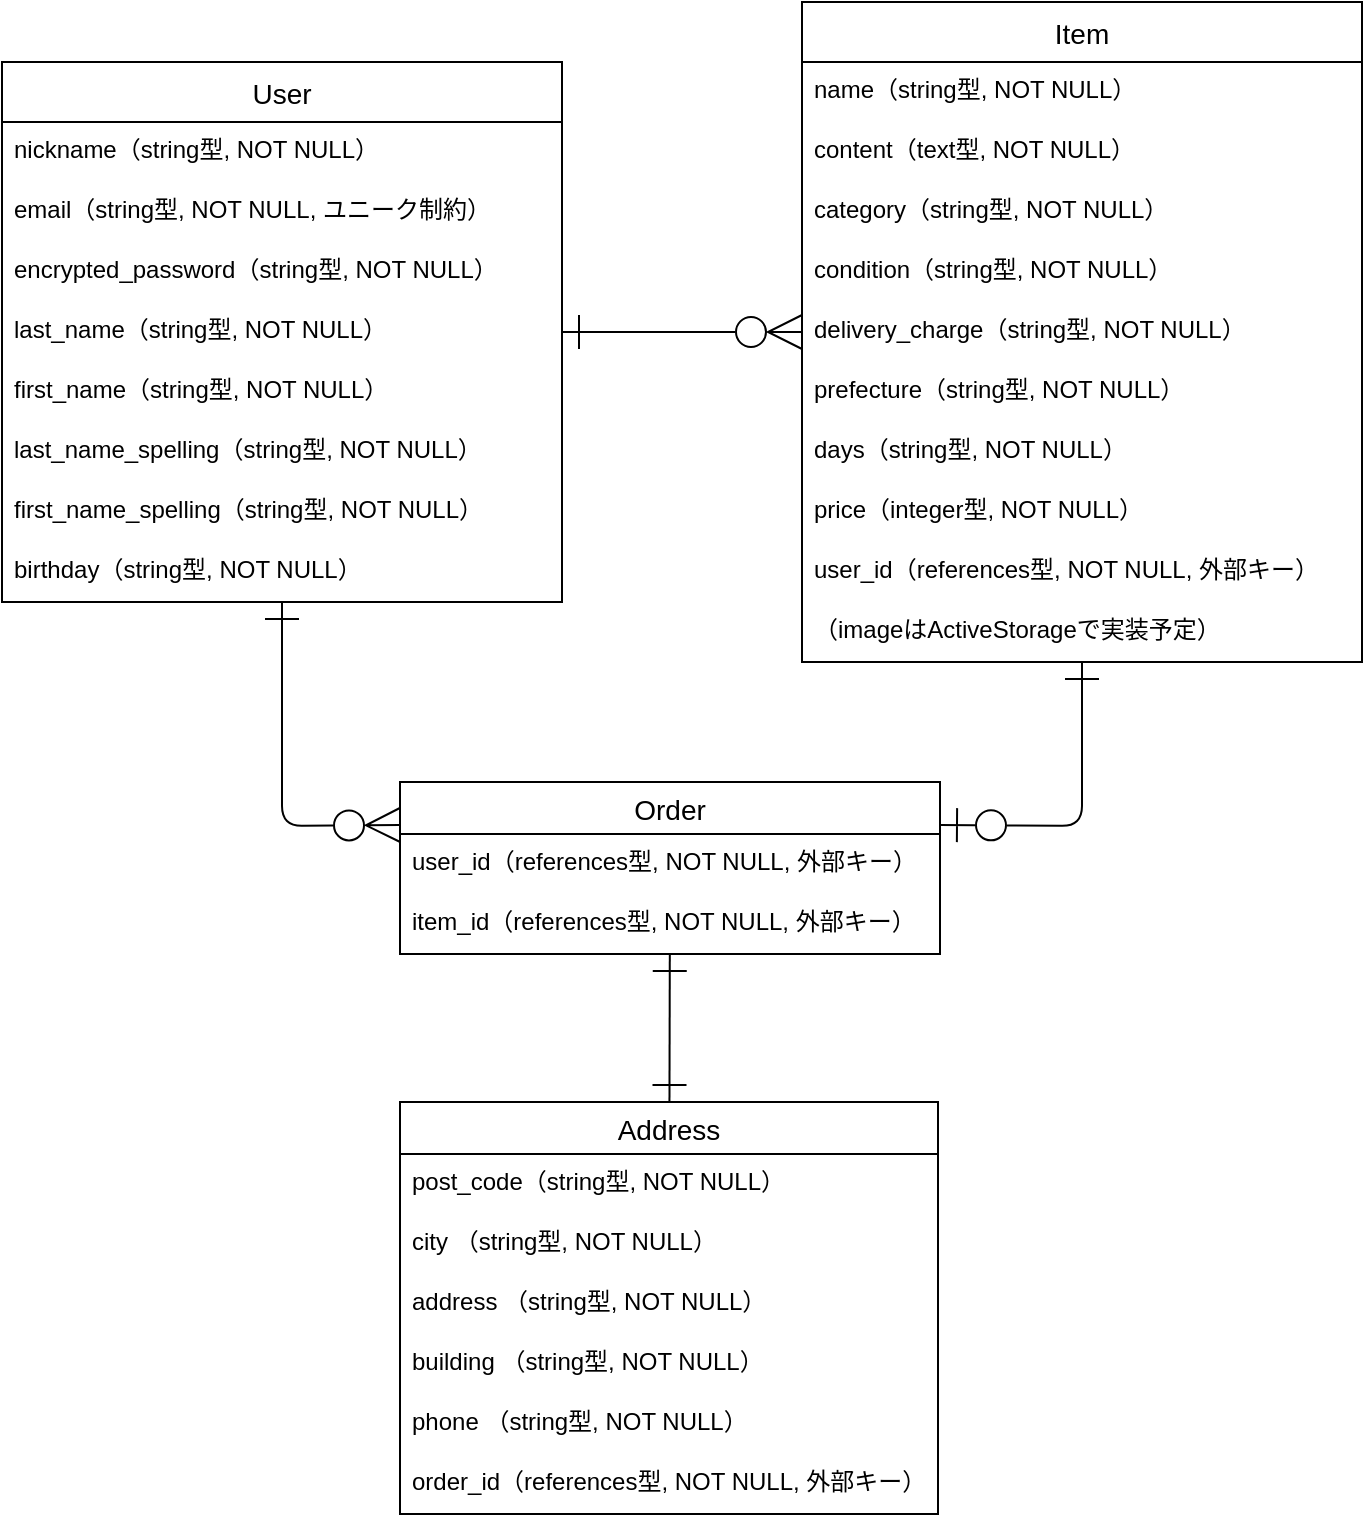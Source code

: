 <mxfile>
    <diagram id="fqnEaQaypZR6LJsTkmAP" name="ページ1">
        <mxGraphModel dx="855" dy="680" grid="1" gridSize="10" guides="1" tooltips="1" connect="1" arrows="1" fold="1" page="1" pageScale="1" pageWidth="827" pageHeight="1169" math="0" shadow="0">
            <root>
                <mxCell id="0"/>
                <mxCell id="1" parent="0"/>
                <mxCell id="93" value="" style="edgeStyle=none;rounded=1;html=1;startArrow=ERone;startFill=0;endArrow=ERone;endFill=0;targetPerimeterSpacing=0;strokeWidth=1;endSize=15;startSize=15;" edge="1" parent="1" source="45" target="91">
                    <mxGeometry relative="1" as="geometry"/>
                </mxCell>
                <mxCell id="45" value="Order" style="swimlane;fontStyle=0;childLayout=stackLayout;horizontal=1;startSize=26;horizontalStack=0;resizeParent=1;resizeParentMax=0;resizeLast=0;collapsible=1;marginBottom=0;align=center;fontSize=14;" vertex="1" parent="1">
                    <mxGeometry x="279" y="440" width="270" height="86" as="geometry"/>
                </mxCell>
                <mxCell id="106" value="user_id（references型, NOT NULL, 外部キー）" style="text;strokeColor=none;fillColor=none;spacingLeft=4;spacingRight=4;overflow=hidden;rotatable=0;points=[[0,0.5],[1,0.5]];portConstraint=eastwest;fontSize=12;" vertex="1" parent="45">
                    <mxGeometry y="26" width="270" height="30" as="geometry"/>
                </mxCell>
                <mxCell id="46" value="item_id（references型, NOT NULL, 外部キー）" style="text;strokeColor=none;fillColor=none;spacingLeft=4;spacingRight=4;overflow=hidden;rotatable=0;points=[[0,0.5],[1,0.5]];portConstraint=eastwest;fontSize=12;" vertex="1" parent="45">
                    <mxGeometry y="56" width="270" height="30" as="geometry"/>
                </mxCell>
                <mxCell id="87" value="" style="edgeStyle=none;html=1;startArrow=ERone;startFill=0;endArrow=ERzeroToMany;endFill=0;strokeWidth=1;targetPerimeterSpacing=0;rounded=1;jumpSize=8;sourcePerimeterSpacing=0;endSize=15;startSize=15;" edge="1" parent="1" source="49" target="78">
                    <mxGeometry relative="1" as="geometry"/>
                </mxCell>
                <mxCell id="105" style="edgeStyle=none;rounded=1;jumpSize=6;html=1;entryX=0;entryY=0.25;entryDx=0;entryDy=0;startArrow=ERone;startFill=0;endArrow=ERzeroToMany;endFill=0;startSize=15;endSize=15;sourcePerimeterSpacing=0;targetPerimeterSpacing=0;strokeWidth=1;" edge="1" parent="1" source="49" target="45">
                    <mxGeometry relative="1" as="geometry">
                        <Array as="points">
                            <mxPoint x="220" y="462"/>
                        </Array>
                    </mxGeometry>
                </mxCell>
                <mxCell id="49" value="User" style="swimlane;fontStyle=0;childLayout=stackLayout;horizontal=1;startSize=30;horizontalStack=0;resizeParent=1;resizeParentMax=0;resizeLast=0;collapsible=1;marginBottom=0;align=center;fontSize=14;" vertex="1" parent="1">
                    <mxGeometry x="80" y="80" width="280" height="270" as="geometry">
                        <mxRectangle x="120" y="40" width="60" height="26" as="alternateBounds"/>
                    </mxGeometry>
                </mxCell>
                <mxCell id="50" value="nickname（string型, NOT NULL）" style="text;strokeColor=none;fillColor=none;spacingLeft=4;spacingRight=4;overflow=hidden;rotatable=0;points=[[0,0.5],[1,0.5]];portConstraint=eastwest;fontSize=12;" vertex="1" parent="49">
                    <mxGeometry y="30" width="280" height="30" as="geometry"/>
                </mxCell>
                <mxCell id="66" value="email（string型, NOT NULL, ユニーク制約）" style="text;strokeColor=none;fillColor=none;spacingLeft=4;spacingRight=4;overflow=hidden;rotatable=0;points=[[0,0.5],[1,0.5]];portConstraint=eastwest;fontSize=12;" vertex="1" parent="49">
                    <mxGeometry y="60" width="280" height="30" as="geometry"/>
                </mxCell>
                <mxCell id="65" value="encrypted_password（string型, NOT NULL）" style="text;strokeColor=none;fillColor=none;spacingLeft=4;spacingRight=4;overflow=hidden;rotatable=0;points=[[0,0.5],[1,0.5]];portConstraint=eastwest;fontSize=12;" vertex="1" parent="49">
                    <mxGeometry y="90" width="280" height="30" as="geometry"/>
                </mxCell>
                <mxCell id="67" value="last_name（string型, NOT NULL）" style="text;strokeColor=none;fillColor=none;spacingLeft=4;spacingRight=4;overflow=hidden;rotatable=0;points=[[0,0.5],[1,0.5]];portConstraint=eastwest;fontSize=12;" vertex="1" parent="49">
                    <mxGeometry y="120" width="280" height="30" as="geometry"/>
                </mxCell>
                <mxCell id="68" value="first_name（string型, NOT NULL）" style="text;strokeColor=none;fillColor=none;spacingLeft=4;spacingRight=4;overflow=hidden;rotatable=0;points=[[0,0.5],[1,0.5]];portConstraint=eastwest;fontSize=12;" vertex="1" parent="49">
                    <mxGeometry y="150" width="280" height="30" as="geometry"/>
                </mxCell>
                <mxCell id="69" value="last_name_spelling（string型, NOT NULL）" style="text;strokeColor=none;fillColor=none;spacingLeft=4;spacingRight=4;overflow=hidden;rotatable=0;points=[[0,0.5],[1,0.5]];portConstraint=eastwest;fontSize=12;" vertex="1" parent="49">
                    <mxGeometry y="180" width="280" height="30" as="geometry"/>
                </mxCell>
                <mxCell id="70" value="first_name_spelling（string型, NOT NULL）" style="text;strokeColor=none;fillColor=none;spacingLeft=4;spacingRight=4;overflow=hidden;rotatable=0;points=[[0,0.5],[1,0.5]];portConstraint=eastwest;fontSize=12;" vertex="1" parent="49">
                    <mxGeometry y="210" width="280" height="30" as="geometry"/>
                </mxCell>
                <mxCell id="51" value="birthday（string型, NOT NULL）" style="text;strokeColor=none;fillColor=none;spacingLeft=4;spacingRight=4;overflow=hidden;rotatable=0;points=[[0,0.5],[1,0.5]];portConstraint=eastwest;fontSize=12;" vertex="1" parent="49">
                    <mxGeometry y="240" width="280" height="30" as="geometry"/>
                </mxCell>
                <mxCell id="101" style="edgeStyle=none;rounded=1;html=1;entryX=1;entryY=0.25;entryDx=0;entryDy=0;startArrow=ERone;startFill=0;endArrow=ERzeroToOne;endFill=0;targetPerimeterSpacing=0;strokeWidth=1;endSize=15;startSize=15;" edge="1" parent="1" source="78" target="45">
                    <mxGeometry relative="1" as="geometry">
                        <Array as="points">
                            <mxPoint x="620" y="462"/>
                        </Array>
                    </mxGeometry>
                </mxCell>
                <mxCell id="78" value="Item" style="swimlane;fontStyle=0;childLayout=stackLayout;horizontal=1;startSize=30;horizontalStack=0;resizeParent=1;resizeParentMax=0;resizeLast=0;collapsible=1;marginBottom=0;align=center;fontSize=14;" vertex="1" parent="1">
                    <mxGeometry x="480" y="50" width="280" height="330" as="geometry">
                        <mxRectangle x="120" y="40" width="60" height="26" as="alternateBounds"/>
                    </mxGeometry>
                </mxCell>
                <mxCell id="80" value="name（string型, NOT NULL）" style="text;strokeColor=none;fillColor=none;spacingLeft=4;spacingRight=4;overflow=hidden;rotatable=0;points=[[0,0.5],[1,0.5]];portConstraint=eastwest;fontSize=12;" vertex="1" parent="78">
                    <mxGeometry y="30" width="280" height="30" as="geometry"/>
                </mxCell>
                <mxCell id="81" value="content（text型, NOT NULL）" style="text;strokeColor=none;fillColor=none;spacingLeft=4;spacingRight=4;overflow=hidden;rotatable=0;points=[[0,0.5],[1,0.5]];portConstraint=eastwest;fontSize=12;" vertex="1" parent="78">
                    <mxGeometry y="60" width="280" height="30" as="geometry"/>
                </mxCell>
                <mxCell id="82" value="category（string型, NOT NULL）" style="text;strokeColor=none;fillColor=none;spacingLeft=4;spacingRight=4;overflow=hidden;rotatable=0;points=[[0,0.5],[1,0.5]];portConstraint=eastwest;fontSize=12;" vertex="1" parent="78">
                    <mxGeometry y="90" width="280" height="30" as="geometry"/>
                </mxCell>
                <mxCell id="83" value="condition（string型, NOT NULL）" style="text;strokeColor=none;fillColor=none;spacingLeft=4;spacingRight=4;overflow=hidden;rotatable=0;points=[[0,0.5],[1,0.5]];portConstraint=eastwest;fontSize=12;" vertex="1" parent="78">
                    <mxGeometry y="120" width="280" height="30" as="geometry"/>
                </mxCell>
                <mxCell id="84" value="delivery_charge（string型, NOT NULL）" style="text;strokeColor=none;fillColor=none;spacingLeft=4;spacingRight=4;overflow=hidden;rotatable=0;points=[[0,0.5],[1,0.5]];portConstraint=eastwest;fontSize=12;" vertex="1" parent="78">
                    <mxGeometry y="150" width="280" height="30" as="geometry"/>
                </mxCell>
                <mxCell id="85" value="prefecture（string型, NOT NULL）" style="text;strokeColor=none;fillColor=none;spacingLeft=4;spacingRight=4;overflow=hidden;rotatable=0;points=[[0,0.5],[1,0.5]];portConstraint=eastwest;fontSize=12;" vertex="1" parent="78">
                    <mxGeometry y="180" width="280" height="30" as="geometry"/>
                </mxCell>
                <mxCell id="90" value="days（string型, NOT NULL）" style="text;strokeColor=none;fillColor=none;spacingLeft=4;spacingRight=4;overflow=hidden;rotatable=0;points=[[0,0.5],[1,0.5]];portConstraint=eastwest;fontSize=12;" vertex="1" parent="78">
                    <mxGeometry y="210" width="280" height="30" as="geometry"/>
                </mxCell>
                <mxCell id="108" value="price（integer型, NOT NULL）" style="text;strokeColor=none;fillColor=none;spacingLeft=4;spacingRight=4;overflow=hidden;rotatable=0;points=[[0,0.5],[1,0.5]];portConstraint=eastwest;fontSize=12;" vertex="1" parent="78">
                    <mxGeometry y="240" width="280" height="30" as="geometry"/>
                </mxCell>
                <mxCell id="86" value="user_id（references型, NOT NULL, 外部キー）" style="text;strokeColor=none;fillColor=none;spacingLeft=4;spacingRight=4;overflow=hidden;rotatable=0;points=[[0,0.5],[1,0.5]];portConstraint=eastwest;fontSize=12;" vertex="1" parent="78">
                    <mxGeometry y="270" width="280" height="30" as="geometry"/>
                </mxCell>
                <mxCell id="107" value="（imageはActiveStorageで実装予定）" style="text;strokeColor=none;fillColor=none;spacingLeft=4;spacingRight=4;overflow=hidden;rotatable=0;points=[[0,0.5],[1,0.5]];portConstraint=eastwest;fontSize=12;" vertex="1" parent="78">
                    <mxGeometry y="300" width="280" height="30" as="geometry"/>
                </mxCell>
                <mxCell id="91" value="Address" style="swimlane;fontStyle=0;childLayout=stackLayout;horizontal=1;startSize=26;horizontalStack=0;resizeParent=1;resizeParentMax=0;resizeLast=0;collapsible=1;marginBottom=0;align=center;fontSize=14;" vertex="1" parent="1">
                    <mxGeometry x="279" y="600" width="269" height="206" as="geometry"/>
                </mxCell>
                <mxCell id="95" value="post_code（string型, NOT NULL）" style="text;strokeColor=none;fillColor=none;spacingLeft=4;spacingRight=4;overflow=hidden;rotatable=0;points=[[0,0.5],[1,0.5]];portConstraint=eastwest;fontSize=12;" vertex="1" parent="91">
                    <mxGeometry y="26" width="269" height="30" as="geometry"/>
                </mxCell>
                <mxCell id="92" value="city （string型, NOT NULL）" style="text;strokeColor=none;fillColor=none;spacingLeft=4;spacingRight=4;overflow=hidden;rotatable=0;points=[[0,0.5],[1,0.5]];portConstraint=eastwest;fontSize=12;" vertex="1" parent="91">
                    <mxGeometry y="56" width="269" height="30" as="geometry"/>
                </mxCell>
                <mxCell id="97" value="address （string型, NOT NULL）" style="text;strokeColor=none;fillColor=none;spacingLeft=4;spacingRight=4;overflow=hidden;rotatable=0;points=[[0,0.5],[1,0.5]];portConstraint=eastwest;fontSize=12;" vertex="1" parent="91">
                    <mxGeometry y="86" width="269" height="30" as="geometry"/>
                </mxCell>
                <mxCell id="98" value="building （string型, NOT NULL）" style="text;strokeColor=none;fillColor=none;spacingLeft=4;spacingRight=4;overflow=hidden;rotatable=0;points=[[0,0.5],[1,0.5]];portConstraint=eastwest;fontSize=12;" vertex="1" parent="91">
                    <mxGeometry y="116" width="269" height="30" as="geometry"/>
                </mxCell>
                <mxCell id="99" value="phone （string型, NOT NULL）" style="text;strokeColor=none;fillColor=none;spacingLeft=4;spacingRight=4;overflow=hidden;rotatable=0;points=[[0,0.5],[1,0.5]];portConstraint=eastwest;fontSize=12;" vertex="1" parent="91">
                    <mxGeometry y="146" width="269" height="30" as="geometry"/>
                </mxCell>
                <mxCell id="109" value="order_id（references型, NOT NULL, 外部キー）" style="text;strokeColor=none;fillColor=none;spacingLeft=4;spacingRight=4;overflow=hidden;rotatable=0;points=[[0,0.5],[1,0.5]];portConstraint=eastwest;fontSize=12;" vertex="1" parent="91">
                    <mxGeometry y="176" width="269" height="30" as="geometry"/>
                </mxCell>
            </root>
        </mxGraphModel>
    </diagram>
</mxfile>